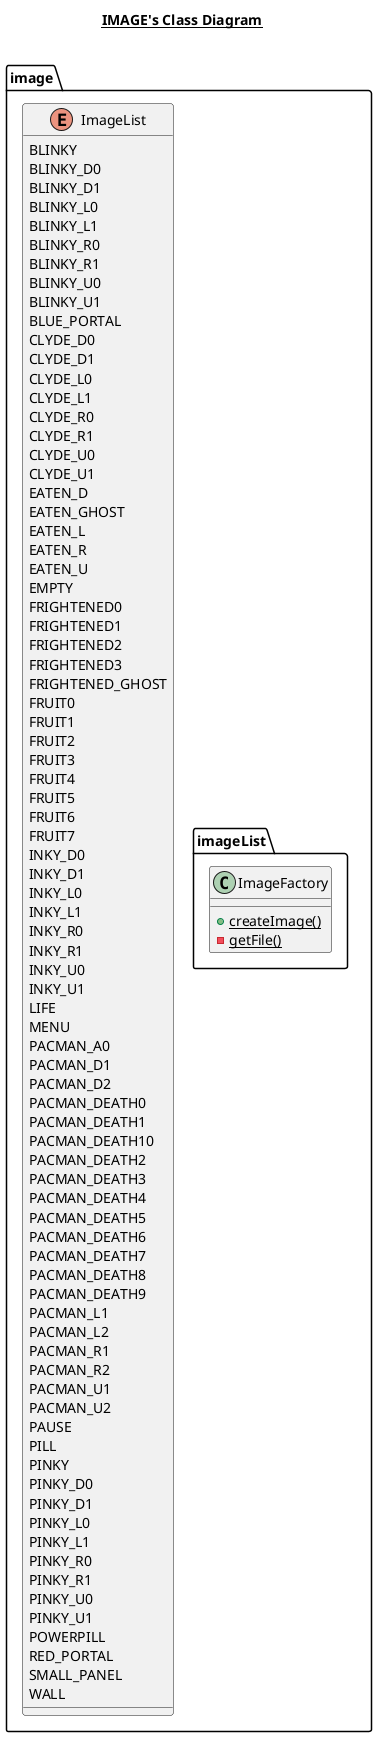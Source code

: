 @startuml

title __IMAGE's Class Diagram__\n

  namespace image {
      enum ImageList {
        BLINKY
        BLINKY_D0
        BLINKY_D1
        BLINKY_L0
        BLINKY_L1
        BLINKY_R0
        BLINKY_R1
        BLINKY_U0
        BLINKY_U1
        BLUE_PORTAL
        CLYDE_D0
        CLYDE_D1
        CLYDE_L0
        CLYDE_L1
        CLYDE_R0
        CLYDE_R1
        CLYDE_U0
        CLYDE_U1
        EATEN_D
        EATEN_GHOST
        EATEN_L
        EATEN_R
        EATEN_U
        EMPTY
        FRIGHTENED0
        FRIGHTENED1
        FRIGHTENED2
        FRIGHTENED3
        FRIGHTENED_GHOST
        FRUIT0
        FRUIT1
        FRUIT2
        FRUIT3
        FRUIT4
        FRUIT5
        FRUIT6
        FRUIT7
        INKY_D0
        INKY_D1
        INKY_L0
        INKY_L1
        INKY_R0
        INKY_R1
        INKY_U0
        INKY_U1
        LIFE
        MENU
        PACMAN_A0
        PACMAN_D1
        PACMAN_D2
        PACMAN_DEATH0
        PACMAN_DEATH1
        PACMAN_DEATH10
        PACMAN_DEATH2
        PACMAN_DEATH3
        PACMAN_DEATH4
        PACMAN_DEATH5
        PACMAN_DEATH6
        PACMAN_DEATH7
        PACMAN_DEATH8
        PACMAN_DEATH9
        PACMAN_L1
        PACMAN_L2
        PACMAN_R1
        PACMAN_R2
        PACMAN_U1
        PACMAN_U2
        PAUSE
        PILL
        PINKY
        PINKY_D0
        PINKY_D1
        PINKY_L0
        PINKY_L1
        PINKY_R0
        PINKY_R1
        PINKY_U0
        PINKY_U1
        POWERPILL
        RED_PORTAL
        SMALL_PANEL
        WALL
      }
      class imageList.ImageFactory {
          {static} + createImage()
          {static} - getFile()
      }
    }

  




@enduml
